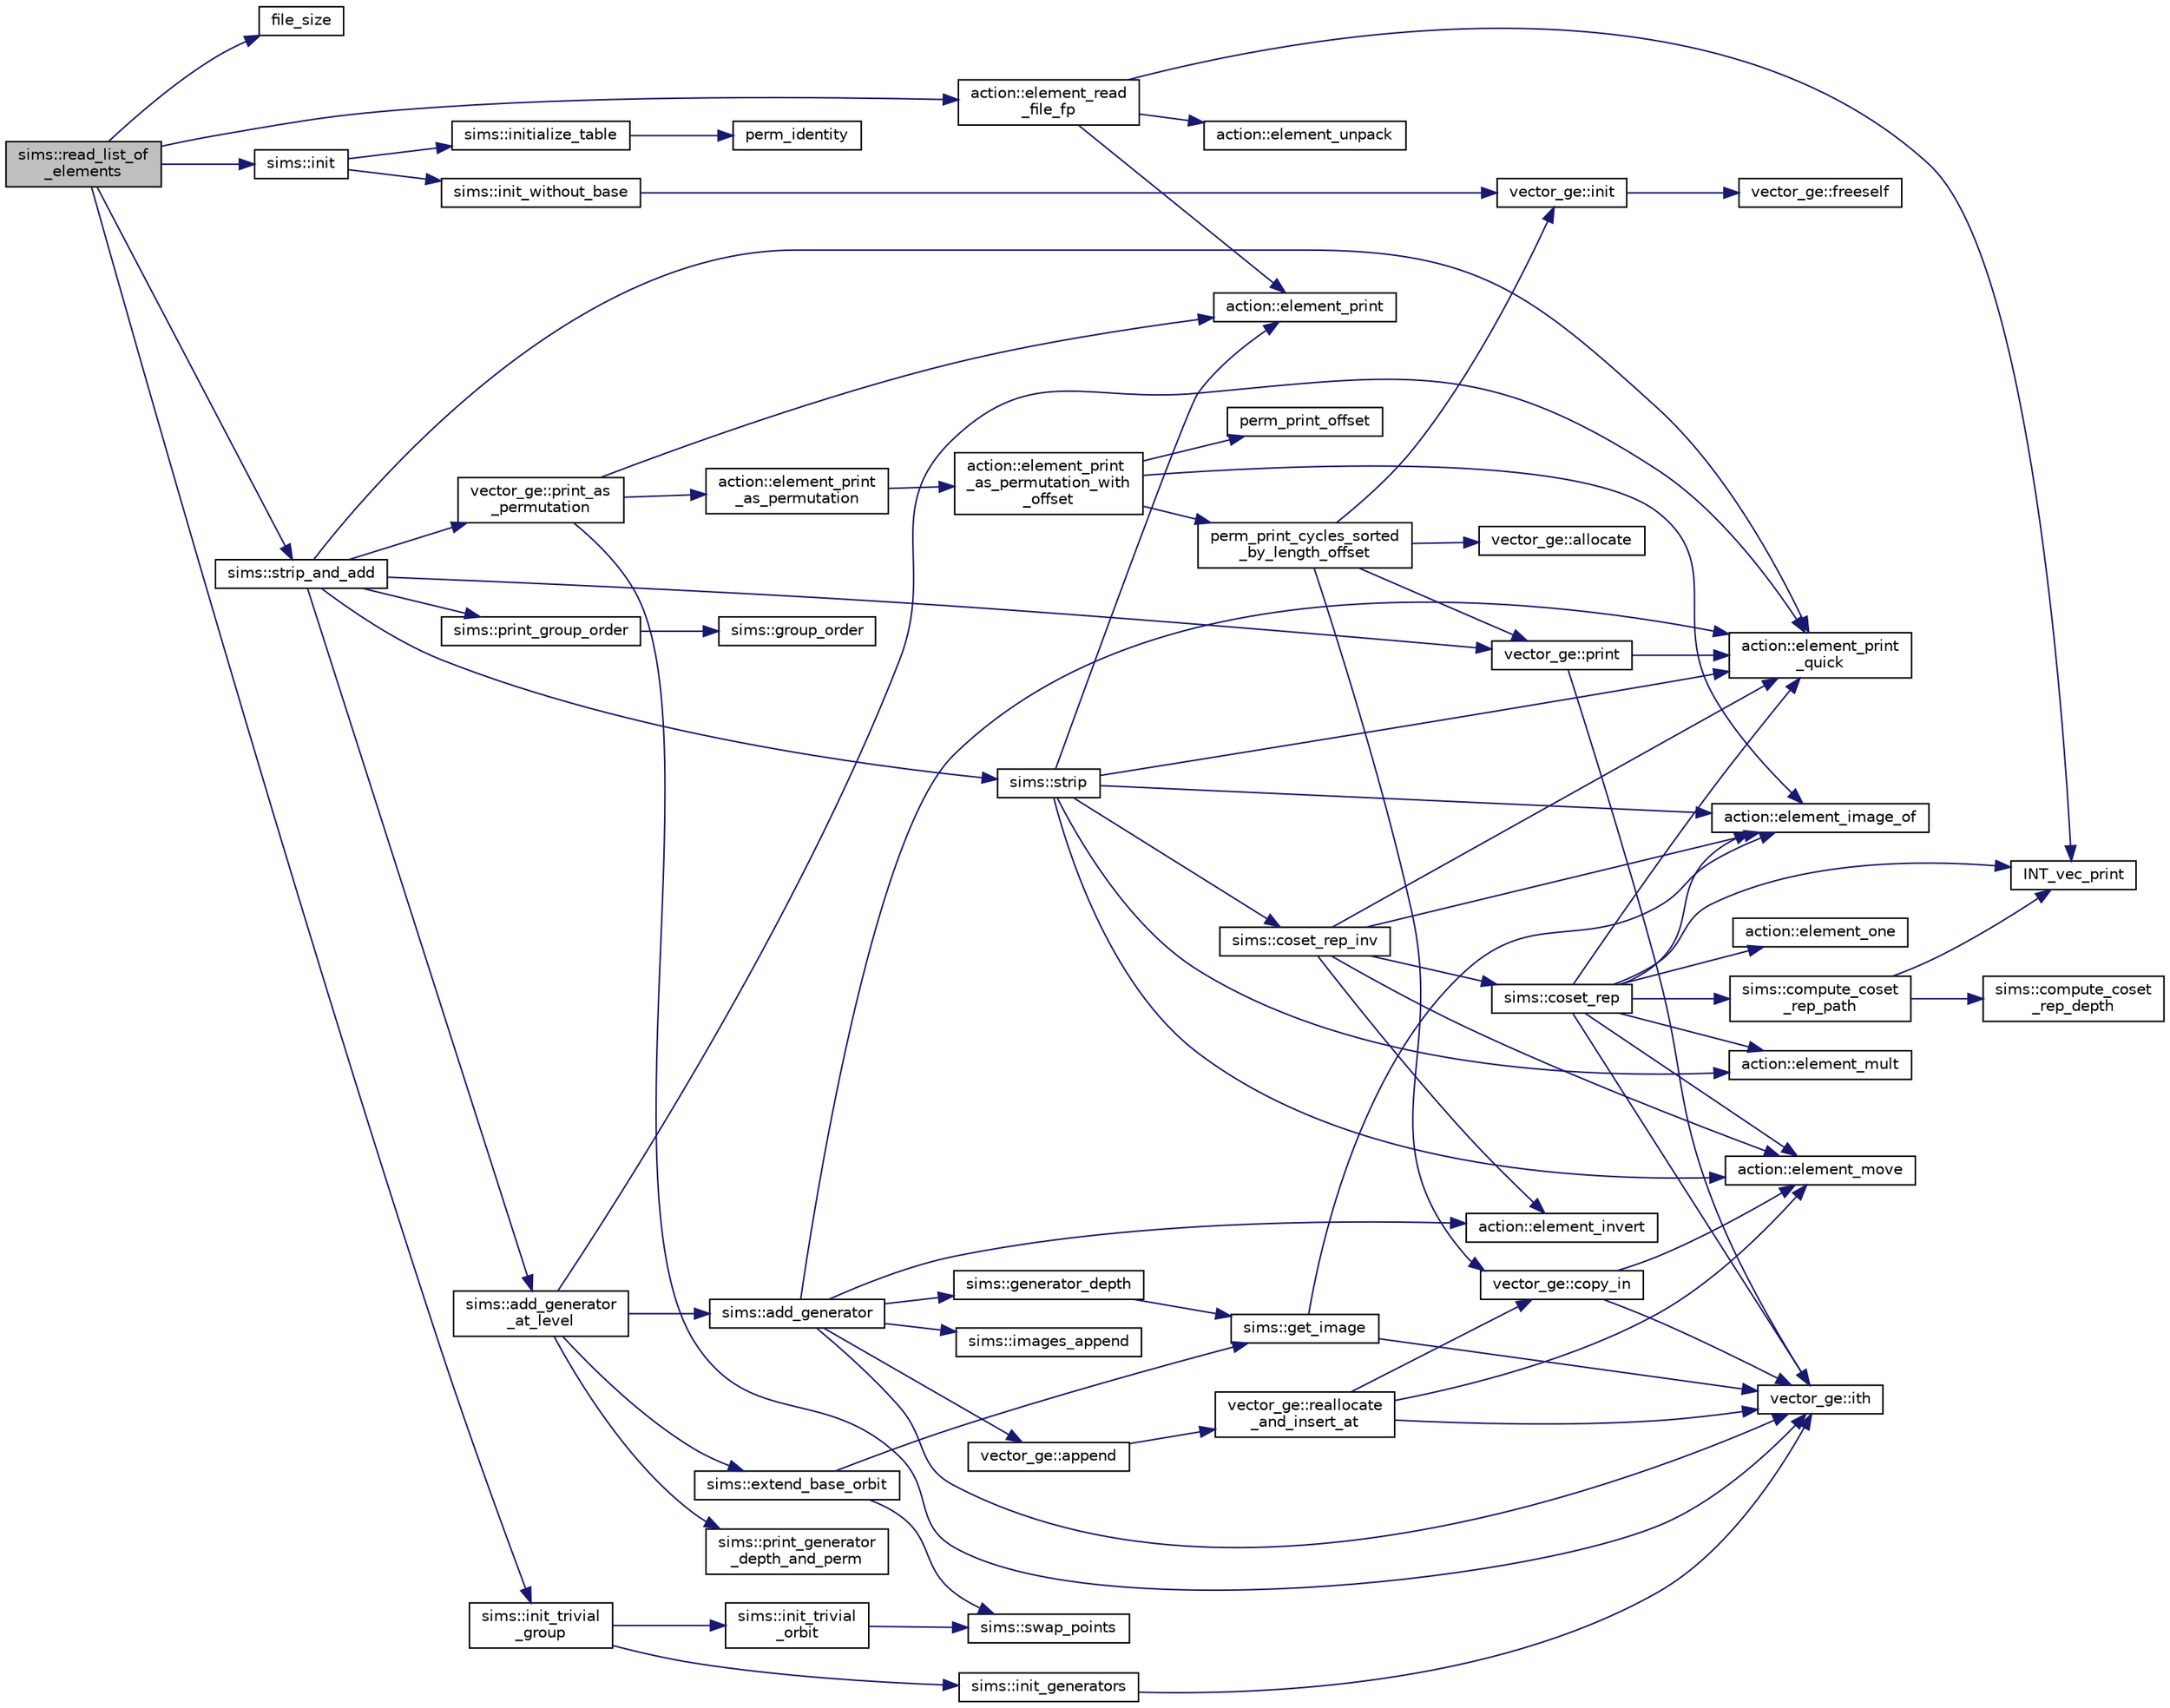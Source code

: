 digraph "sims::read_list_of_elements"
{
  edge [fontname="Helvetica",fontsize="10",labelfontname="Helvetica",labelfontsize="10"];
  node [fontname="Helvetica",fontsize="10",shape=record];
  rankdir="LR";
  Node9922 [label="sims::read_list_of\l_elements",height=0.2,width=0.4,color="black", fillcolor="grey75", style="filled", fontcolor="black"];
  Node9922 -> Node9923 [color="midnightblue",fontsize="10",style="solid",fontname="Helvetica"];
  Node9923 [label="file_size",height=0.2,width=0.4,color="black", fillcolor="white", style="filled",URL="$df/dbf/sajeeb_8_c.html#a5c37cf5785204b6e9adf647dc14d0e50"];
  Node9922 -> Node9924 [color="midnightblue",fontsize="10",style="solid",fontname="Helvetica"];
  Node9924 [label="sims::init",height=0.2,width=0.4,color="black", fillcolor="white", style="filled",URL="$d9/df3/classsims.html#a02eb61ed14f75cfe4dc0770142c1bff0"];
  Node9924 -> Node9925 [color="midnightblue",fontsize="10",style="solid",fontname="Helvetica"];
  Node9925 [label="sims::init_without_base",height=0.2,width=0.4,color="black", fillcolor="white", style="filled",URL="$d9/df3/classsims.html#a1010f2dc330b7c5ae10128c0b7dcbefd"];
  Node9925 -> Node9926 [color="midnightblue",fontsize="10",style="solid",fontname="Helvetica"];
  Node9926 [label="vector_ge::init",height=0.2,width=0.4,color="black", fillcolor="white", style="filled",URL="$d4/d6e/classvector__ge.html#afe1d6befd1f1501e6be34afbaa9d30a8"];
  Node9926 -> Node9927 [color="midnightblue",fontsize="10",style="solid",fontname="Helvetica"];
  Node9927 [label="vector_ge::freeself",height=0.2,width=0.4,color="black", fillcolor="white", style="filled",URL="$d4/d6e/classvector__ge.html#aa002e4b715cc73a9b8b367d29700b452"];
  Node9924 -> Node9928 [color="midnightblue",fontsize="10",style="solid",fontname="Helvetica"];
  Node9928 [label="sims::initialize_table",height=0.2,width=0.4,color="black", fillcolor="white", style="filled",URL="$d9/df3/classsims.html#abe36dd0812bde20447f5aaa8384596a7"];
  Node9928 -> Node9929 [color="midnightblue",fontsize="10",style="solid",fontname="Helvetica"];
  Node9929 [label="perm_identity",height=0.2,width=0.4,color="black", fillcolor="white", style="filled",URL="$d2/d7c/combinatorics_8_c.html#aebc54d3f9c31f253ae53e3eb3b386208"];
  Node9922 -> Node9930 [color="midnightblue",fontsize="10",style="solid",fontname="Helvetica"];
  Node9930 [label="sims::init_trivial\l_group",height=0.2,width=0.4,color="black", fillcolor="white", style="filled",URL="$d9/df3/classsims.html#a6a55a0a4e5124654f999933fd635334a"];
  Node9930 -> Node9931 [color="midnightblue",fontsize="10",style="solid",fontname="Helvetica"];
  Node9931 [label="sims::init_generators",height=0.2,width=0.4,color="black", fillcolor="white", style="filled",URL="$d9/df3/classsims.html#aa2a7908389727bdfa05d034e8d53a818"];
  Node9931 -> Node9932 [color="midnightblue",fontsize="10",style="solid",fontname="Helvetica"];
  Node9932 [label="vector_ge::ith",height=0.2,width=0.4,color="black", fillcolor="white", style="filled",URL="$d4/d6e/classvector__ge.html#a1ff002e8b746a9beb119d57dcd4a15ff"];
  Node9930 -> Node9933 [color="midnightblue",fontsize="10",style="solid",fontname="Helvetica"];
  Node9933 [label="sims::init_trivial\l_orbit",height=0.2,width=0.4,color="black", fillcolor="white", style="filled",URL="$d9/df3/classsims.html#ac55702550a4671a721f78345dd9bff70"];
  Node9933 -> Node9934 [color="midnightblue",fontsize="10",style="solid",fontname="Helvetica"];
  Node9934 [label="sims::swap_points",height=0.2,width=0.4,color="black", fillcolor="white", style="filled",URL="$d9/df3/classsims.html#a3443b4bbfb5573864c29b627562819d2"];
  Node9922 -> Node9935 [color="midnightblue",fontsize="10",style="solid",fontname="Helvetica"];
  Node9935 [label="action::element_read\l_file_fp",height=0.2,width=0.4,color="black", fillcolor="white", style="filled",URL="$d2/d86/classaction.html#a5cff4d93d067b68e4ecf2d8502d697bb"];
  Node9935 -> Node9936 [color="midnightblue",fontsize="10",style="solid",fontname="Helvetica"];
  Node9936 [label="action::element_unpack",height=0.2,width=0.4,color="black", fillcolor="white", style="filled",URL="$d2/d86/classaction.html#a02107279a3bdcf054008bd180dfaef10"];
  Node9935 -> Node9937 [color="midnightblue",fontsize="10",style="solid",fontname="Helvetica"];
  Node9937 [label="action::element_print",height=0.2,width=0.4,color="black", fillcolor="white", style="filled",URL="$d2/d86/classaction.html#ae38c3ef3c1125213733d63c6fc3c40cd"];
  Node9935 -> Node9938 [color="midnightblue",fontsize="10",style="solid",fontname="Helvetica"];
  Node9938 [label="INT_vec_print",height=0.2,width=0.4,color="black", fillcolor="white", style="filled",URL="$df/dbf/sajeeb_8_c.html#a79a5901af0b47dd0d694109543c027fe"];
  Node9922 -> Node9939 [color="midnightblue",fontsize="10",style="solid",fontname="Helvetica"];
  Node9939 [label="sims::strip_and_add",height=0.2,width=0.4,color="black", fillcolor="white", style="filled",URL="$d9/df3/classsims.html#a9b8596883351af7ca772a7b0866a4027"];
  Node9939 -> Node9940 [color="midnightblue",fontsize="10",style="solid",fontname="Helvetica"];
  Node9940 [label="sims::strip",height=0.2,width=0.4,color="black", fillcolor="white", style="filled",URL="$d9/df3/classsims.html#a4d902cab732ddf9f60788dda85b0a775"];
  Node9940 -> Node9941 [color="midnightblue",fontsize="10",style="solid",fontname="Helvetica"];
  Node9941 [label="action::element_print\l_quick",height=0.2,width=0.4,color="black", fillcolor="white", style="filled",URL="$d2/d86/classaction.html#a4844680cf6750396f76494a28655265b"];
  Node9940 -> Node9942 [color="midnightblue",fontsize="10",style="solid",fontname="Helvetica"];
  Node9942 [label="action::element_move",height=0.2,width=0.4,color="black", fillcolor="white", style="filled",URL="$d2/d86/classaction.html#a550947491bbb534d3d7951f50198a874"];
  Node9940 -> Node9943 [color="midnightblue",fontsize="10",style="solid",fontname="Helvetica"];
  Node9943 [label="action::element_image_of",height=0.2,width=0.4,color="black", fillcolor="white", style="filled",URL="$d2/d86/classaction.html#ae09559d4537a048fc860f8a74a31393d"];
  Node9940 -> Node9944 [color="midnightblue",fontsize="10",style="solid",fontname="Helvetica"];
  Node9944 [label="sims::coset_rep_inv",height=0.2,width=0.4,color="black", fillcolor="white", style="filled",URL="$d9/df3/classsims.html#a388f523d4ec997fce4e9ede924de99b9"];
  Node9944 -> Node9945 [color="midnightblue",fontsize="10",style="solid",fontname="Helvetica"];
  Node9945 [label="sims::coset_rep",height=0.2,width=0.4,color="black", fillcolor="white", style="filled",URL="$d9/df3/classsims.html#a3d669dba4d005cd2399388f27f44cd04"];
  Node9945 -> Node9946 [color="midnightblue",fontsize="10",style="solid",fontname="Helvetica"];
  Node9946 [label="sims::compute_coset\l_rep_path",height=0.2,width=0.4,color="black", fillcolor="white", style="filled",URL="$d9/df3/classsims.html#a22a53a24eb86dcfe54cb3588776a4d96"];
  Node9946 -> Node9947 [color="midnightblue",fontsize="10",style="solid",fontname="Helvetica"];
  Node9947 [label="sims::compute_coset\l_rep_depth",height=0.2,width=0.4,color="black", fillcolor="white", style="filled",URL="$d9/df3/classsims.html#abfeb782bd253f1df5253486afb120f6f"];
  Node9946 -> Node9938 [color="midnightblue",fontsize="10",style="solid",fontname="Helvetica"];
  Node9945 -> Node9938 [color="midnightblue",fontsize="10",style="solid",fontname="Helvetica"];
  Node9945 -> Node9948 [color="midnightblue",fontsize="10",style="solid",fontname="Helvetica"];
  Node9948 [label="action::element_one",height=0.2,width=0.4,color="black", fillcolor="white", style="filled",URL="$d2/d86/classaction.html#a780a105daf04d6d1fe7e2f63b3c88e3b"];
  Node9945 -> Node9932 [color="midnightblue",fontsize="10",style="solid",fontname="Helvetica"];
  Node9945 -> Node9941 [color="midnightblue",fontsize="10",style="solid",fontname="Helvetica"];
  Node9945 -> Node9949 [color="midnightblue",fontsize="10",style="solid",fontname="Helvetica"];
  Node9949 [label="action::element_mult",height=0.2,width=0.4,color="black", fillcolor="white", style="filled",URL="$d2/d86/classaction.html#ae9e36b2cae1f0f7bd7144097fa9a34b3"];
  Node9945 -> Node9942 [color="midnightblue",fontsize="10",style="solid",fontname="Helvetica"];
  Node9945 -> Node9943 [color="midnightblue",fontsize="10",style="solid",fontname="Helvetica"];
  Node9944 -> Node9941 [color="midnightblue",fontsize="10",style="solid",fontname="Helvetica"];
  Node9944 -> Node9943 [color="midnightblue",fontsize="10",style="solid",fontname="Helvetica"];
  Node9944 -> Node9950 [color="midnightblue",fontsize="10",style="solid",fontname="Helvetica"];
  Node9950 [label="action::element_invert",height=0.2,width=0.4,color="black", fillcolor="white", style="filled",URL="$d2/d86/classaction.html#aa4bd01e338497714586636751fcef436"];
  Node9944 -> Node9942 [color="midnightblue",fontsize="10",style="solid",fontname="Helvetica"];
  Node9940 -> Node9937 [color="midnightblue",fontsize="10",style="solid",fontname="Helvetica"];
  Node9940 -> Node9949 [color="midnightblue",fontsize="10",style="solid",fontname="Helvetica"];
  Node9939 -> Node9941 [color="midnightblue",fontsize="10",style="solid",fontname="Helvetica"];
  Node9939 -> Node9951 [color="midnightblue",fontsize="10",style="solid",fontname="Helvetica"];
  Node9951 [label="sims::add_generator\l_at_level",height=0.2,width=0.4,color="black", fillcolor="white", style="filled",URL="$d9/df3/classsims.html#ac9f0f17058381524d70645e9d6893e4d"];
  Node9951 -> Node9941 [color="midnightblue",fontsize="10",style="solid",fontname="Helvetica"];
  Node9951 -> Node9952 [color="midnightblue",fontsize="10",style="solid",fontname="Helvetica"];
  Node9952 [label="sims::add_generator",height=0.2,width=0.4,color="black", fillcolor="white", style="filled",URL="$d9/df3/classsims.html#add28c3fa3ed9825c7ccb4b1fb7ac22d4"];
  Node9952 -> Node9941 [color="midnightblue",fontsize="10",style="solid",fontname="Helvetica"];
  Node9952 -> Node9953 [color="midnightblue",fontsize="10",style="solid",fontname="Helvetica"];
  Node9953 [label="vector_ge::append",height=0.2,width=0.4,color="black", fillcolor="white", style="filled",URL="$d4/d6e/classvector__ge.html#a6e24ff78ee23cd3e94b266038f059e83"];
  Node9953 -> Node9954 [color="midnightblue",fontsize="10",style="solid",fontname="Helvetica"];
  Node9954 [label="vector_ge::reallocate\l_and_insert_at",height=0.2,width=0.4,color="black", fillcolor="white", style="filled",URL="$d4/d6e/classvector__ge.html#af9a3fcffc74924aacdbd41c936750e9b"];
  Node9954 -> Node9932 [color="midnightblue",fontsize="10",style="solid",fontname="Helvetica"];
  Node9954 -> Node9942 [color="midnightblue",fontsize="10",style="solid",fontname="Helvetica"];
  Node9954 -> Node9955 [color="midnightblue",fontsize="10",style="solid",fontname="Helvetica"];
  Node9955 [label="vector_ge::copy_in",height=0.2,width=0.4,color="black", fillcolor="white", style="filled",URL="$d4/d6e/classvector__ge.html#ad02ebf2d4e8bbf095685aea921999145"];
  Node9955 -> Node9932 [color="midnightblue",fontsize="10",style="solid",fontname="Helvetica"];
  Node9955 -> Node9942 [color="midnightblue",fontsize="10",style="solid",fontname="Helvetica"];
  Node9952 -> Node9950 [color="midnightblue",fontsize="10",style="solid",fontname="Helvetica"];
  Node9952 -> Node9932 [color="midnightblue",fontsize="10",style="solid",fontname="Helvetica"];
  Node9952 -> Node9956 [color="midnightblue",fontsize="10",style="solid",fontname="Helvetica"];
  Node9956 [label="sims::images_append",height=0.2,width=0.4,color="black", fillcolor="white", style="filled",URL="$d9/df3/classsims.html#a2eedbb17ba9644f7d57d81dafab0eb01"];
  Node9952 -> Node9957 [color="midnightblue",fontsize="10",style="solid",fontname="Helvetica"];
  Node9957 [label="sims::generator_depth",height=0.2,width=0.4,color="black", fillcolor="white", style="filled",URL="$d9/df3/classsims.html#acdcef5adbae43ca98568ba1e6aa5b6a2"];
  Node9957 -> Node9958 [color="midnightblue",fontsize="10",style="solid",fontname="Helvetica"];
  Node9958 [label="sims::get_image",height=0.2,width=0.4,color="black", fillcolor="white", style="filled",URL="$d9/df3/classsims.html#ae649dbf5a9440550c1ca4e402c4b4b16"];
  Node9958 -> Node9943 [color="midnightblue",fontsize="10",style="solid",fontname="Helvetica"];
  Node9958 -> Node9932 [color="midnightblue",fontsize="10",style="solid",fontname="Helvetica"];
  Node9951 -> Node9959 [color="midnightblue",fontsize="10",style="solid",fontname="Helvetica"];
  Node9959 [label="sims::print_generator\l_depth_and_perm",height=0.2,width=0.4,color="black", fillcolor="white", style="filled",URL="$d9/df3/classsims.html#a4630b82437f49635da45c5fc1953d919"];
  Node9951 -> Node9960 [color="midnightblue",fontsize="10",style="solid",fontname="Helvetica"];
  Node9960 [label="sims::extend_base_orbit",height=0.2,width=0.4,color="black", fillcolor="white", style="filled",URL="$d9/df3/classsims.html#a1ded039dbe83239f4e116fe5b84fdcea"];
  Node9960 -> Node9958 [color="midnightblue",fontsize="10",style="solid",fontname="Helvetica"];
  Node9960 -> Node9934 [color="midnightblue",fontsize="10",style="solid",fontname="Helvetica"];
  Node9939 -> Node9961 [color="midnightblue",fontsize="10",style="solid",fontname="Helvetica"];
  Node9961 [label="vector_ge::print",height=0.2,width=0.4,color="black", fillcolor="white", style="filled",URL="$d4/d6e/classvector__ge.html#a0d260cce035c20b32d7989c50670aa8a"];
  Node9961 -> Node9941 [color="midnightblue",fontsize="10",style="solid",fontname="Helvetica"];
  Node9961 -> Node9932 [color="midnightblue",fontsize="10",style="solid",fontname="Helvetica"];
  Node9939 -> Node9962 [color="midnightblue",fontsize="10",style="solid",fontname="Helvetica"];
  Node9962 [label="vector_ge::print_as\l_permutation",height=0.2,width=0.4,color="black", fillcolor="white", style="filled",URL="$d4/d6e/classvector__ge.html#ac62360340b6ad2484c121584465eeef2"];
  Node9962 -> Node9937 [color="midnightblue",fontsize="10",style="solid",fontname="Helvetica"];
  Node9962 -> Node9932 [color="midnightblue",fontsize="10",style="solid",fontname="Helvetica"];
  Node9962 -> Node9963 [color="midnightblue",fontsize="10",style="solid",fontname="Helvetica"];
  Node9963 [label="action::element_print\l_as_permutation",height=0.2,width=0.4,color="black", fillcolor="white", style="filled",URL="$d2/d86/classaction.html#a2975618a8203187b688a67c947150bb8"];
  Node9963 -> Node9964 [color="midnightblue",fontsize="10",style="solid",fontname="Helvetica"];
  Node9964 [label="action::element_print\l_as_permutation_with\l_offset",height=0.2,width=0.4,color="black", fillcolor="white", style="filled",URL="$d2/d86/classaction.html#addd61d869434abaad431124a6d858396"];
  Node9964 -> Node9943 [color="midnightblue",fontsize="10",style="solid",fontname="Helvetica"];
  Node9964 -> Node9965 [color="midnightblue",fontsize="10",style="solid",fontname="Helvetica"];
  Node9965 [label="perm_print_offset",height=0.2,width=0.4,color="black", fillcolor="white", style="filled",URL="$d2/d7c/combinatorics_8_c.html#ab87deef2ba9e4d2ce386a19eeaffecf3"];
  Node9964 -> Node9966 [color="midnightblue",fontsize="10",style="solid",fontname="Helvetica"];
  Node9966 [label="perm_print_cycles_sorted\l_by_length_offset",height=0.2,width=0.4,color="black", fillcolor="white", style="filled",URL="$d5/d90/action__global_8_c.html#a9d1f2e34879c04dbc45d08984a8066e3"];
  Node9966 -> Node9926 [color="midnightblue",fontsize="10",style="solid",fontname="Helvetica"];
  Node9966 -> Node9967 [color="midnightblue",fontsize="10",style="solid",fontname="Helvetica"];
  Node9967 [label="vector_ge::allocate",height=0.2,width=0.4,color="black", fillcolor="white", style="filled",URL="$d4/d6e/classvector__ge.html#a35b062a9201b30f0a87bf87702d243ae"];
  Node9966 -> Node9955 [color="midnightblue",fontsize="10",style="solid",fontname="Helvetica"];
  Node9966 -> Node9961 [color="midnightblue",fontsize="10",style="solid",fontname="Helvetica"];
  Node9939 -> Node9968 [color="midnightblue",fontsize="10",style="solid",fontname="Helvetica"];
  Node9968 [label="sims::print_group_order",height=0.2,width=0.4,color="black", fillcolor="white", style="filled",URL="$d9/df3/classsims.html#a2fc3bfc40a993e0a6902374465304c0c"];
  Node9968 -> Node9969 [color="midnightblue",fontsize="10",style="solid",fontname="Helvetica"];
  Node9969 [label="sims::group_order",height=0.2,width=0.4,color="black", fillcolor="white", style="filled",URL="$d9/df3/classsims.html#aa442445175656570fa35febbe790efad"];
}
